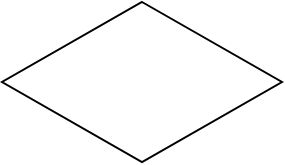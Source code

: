 <mxfile>
    <diagram name="Trang-1" id="K9GoGqAtyKuPYmfeX_In">
        <mxGraphModel dx="1130" dy="797" grid="1" gridSize="10" guides="1" tooltips="1" connect="1" arrows="1" fold="1" page="1" pageScale="1" pageWidth="827" pageHeight="1169" math="0" shadow="0">
            <root>
                <mxCell id="0"/>
                <mxCell id="1" parent="0"/>
                <mxCell id="8eFUFrm5YP2_CHkjYayR-1" value="" style="rhombus;whiteSpace=wrap;html=1;" parent="1" vertex="1">
                    <mxGeometry x="40" y="40" width="140" height="80" as="geometry"/>
                </mxCell>
            </root>
        </mxGraphModel>
    </diagram>
</mxfile>